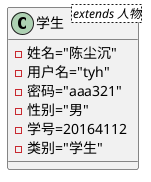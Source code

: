 @startuml
class 学生<extends 人物>{
    -姓名="陈尘沉"
    -用户名="tyh"
    -密码="aaa321"
    -性别="男"
    -学号=20164112
    -类别="学生"
 }
@enduml